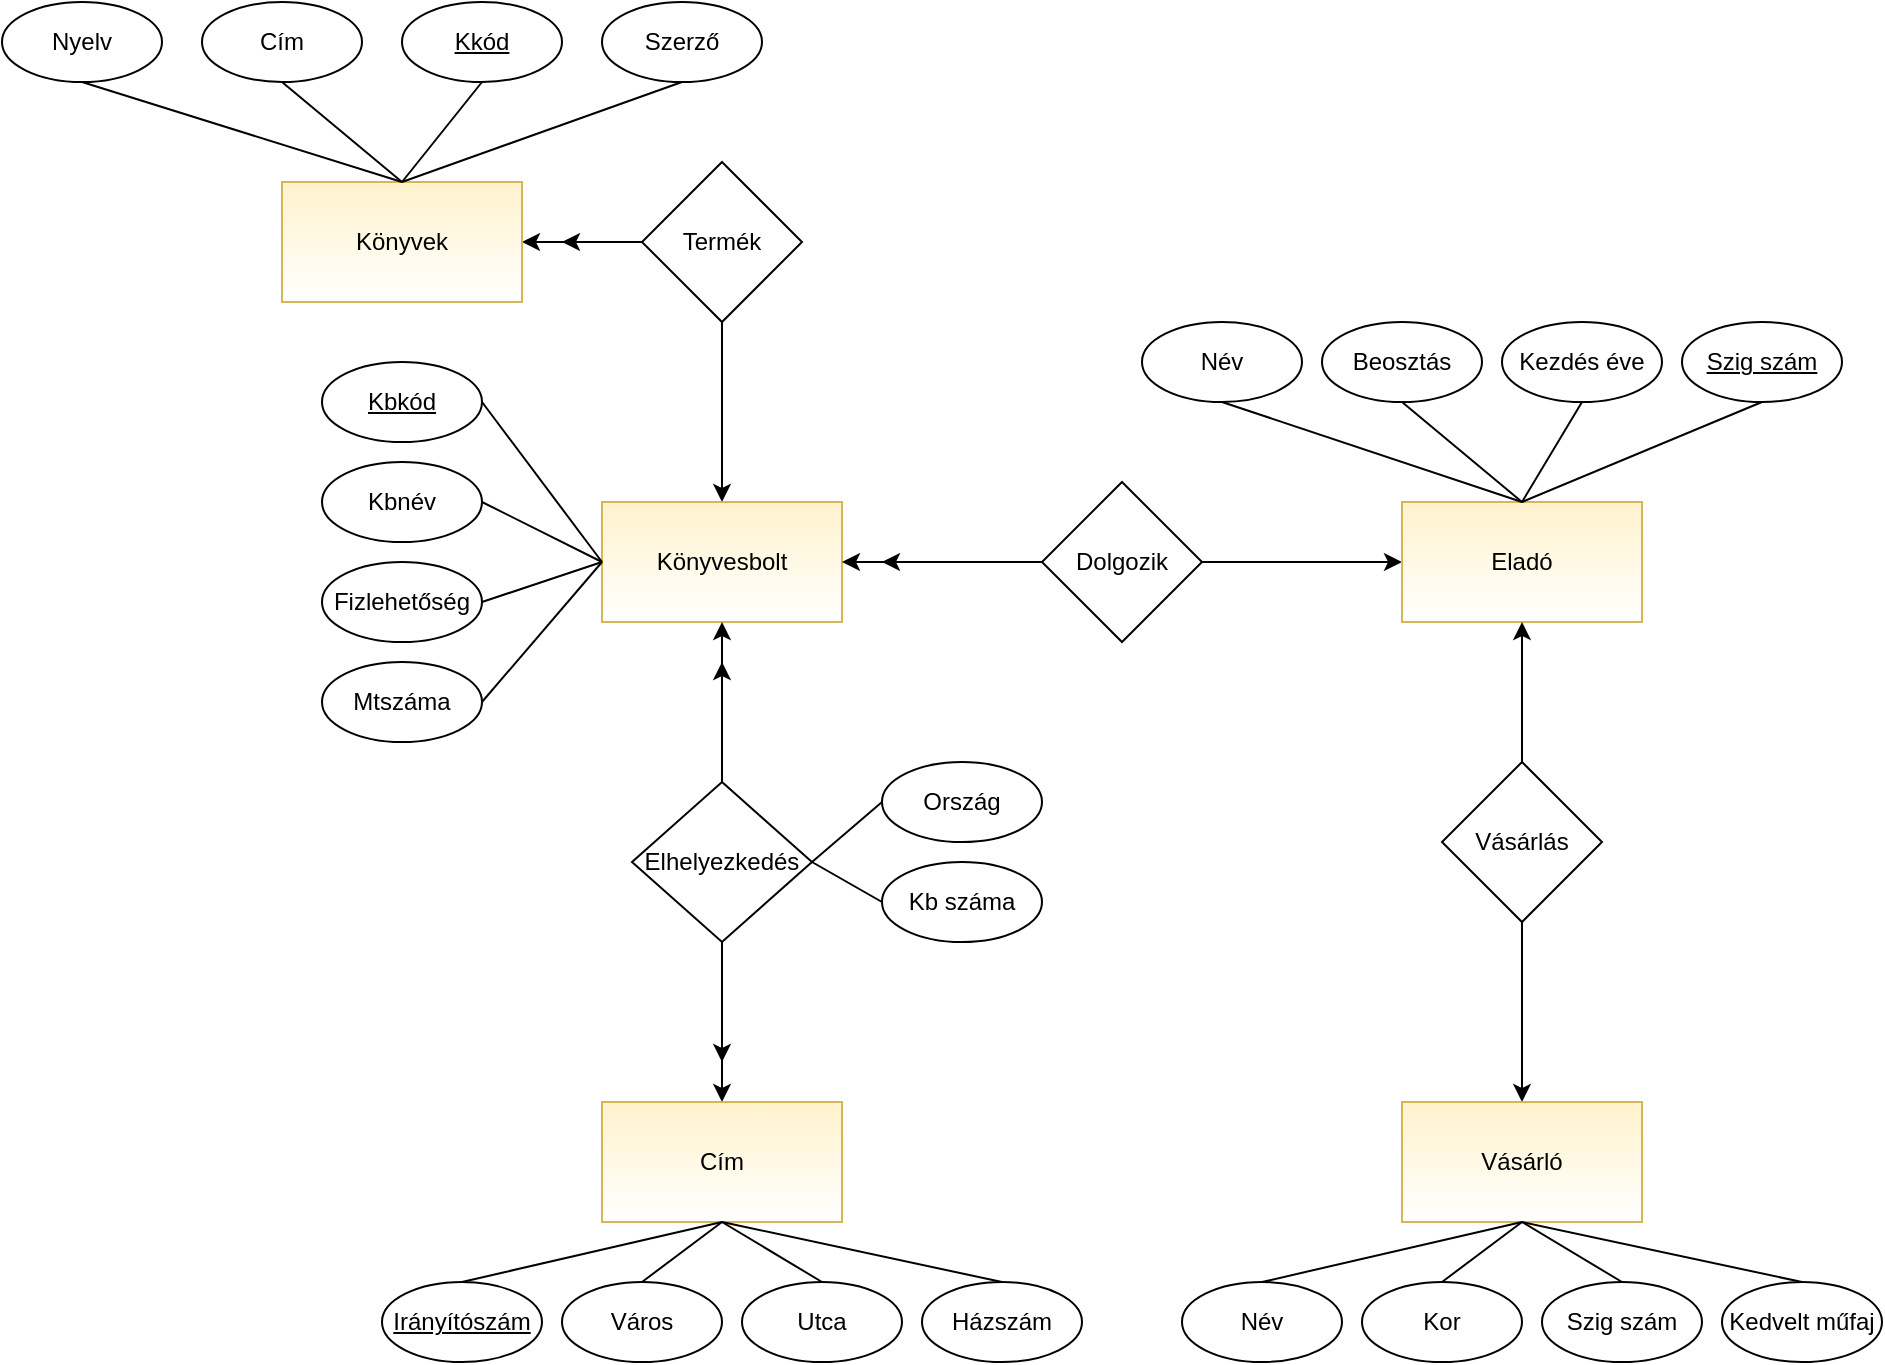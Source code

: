 <mxfile version="25.0.1">
  <diagram name="1 oldal" id="qz7UweRk5b-92wpc-X8h">
    <mxGraphModel grid="1" page="1" gridSize="10" guides="1" tooltips="1" connect="1" arrows="1" fold="1" pageScale="1" pageWidth="827" pageHeight="1169" math="0" shadow="0">
      <root>
        <mxCell id="0" />
        <mxCell id="1" parent="0" />
        <mxCell id="lvH4Qcz0tzDwEfxN7UWa-15" value="" style="edgeStyle=orthogonalEdgeStyle;rounded=0;orthogonalLoop=1;jettySize=auto;html=1;exitX=0.5;exitY=1;exitDx=0;exitDy=0;entryX=0.5;entryY=0;entryDx=0;entryDy=0;" edge="1" parent="1" source="lvH4Qcz0tzDwEfxN7UWa-14" target="lvH4Qcz0tzDwEfxN7UWa-1">
          <mxGeometry relative="1" as="geometry">
            <mxPoint x="440" y="220" as="targetPoint" />
            <Array as="points">
              <mxPoint x="410" y="210" />
              <mxPoint x="410" y="210" />
            </Array>
          </mxGeometry>
        </mxCell>
        <mxCell id="lvH4Qcz0tzDwEfxN7UWa-1" value="Könyvesbolt" style="rounded=0;whiteSpace=wrap;html=1;fillColor=#fff2cc;strokeColor=#d6b656;gradientColor=#FFFFFF;" vertex="1" parent="1">
          <mxGeometry x="350" y="250" width="120" height="60" as="geometry" />
        </mxCell>
        <mxCell id="lvH4Qcz0tzDwEfxN7UWa-5" value="" style="edgeStyle=orthogonalEdgeStyle;rounded=0;orthogonalLoop=1;jettySize=auto;html=1;" edge="1" parent="1" source="lvH4Qcz0tzDwEfxN7UWa-2" target="lvH4Qcz0tzDwEfxN7UWa-4">
          <mxGeometry relative="1" as="geometry" />
        </mxCell>
        <mxCell id="lvH4Qcz0tzDwEfxN7UWa-28" style="edgeStyle=orthogonalEdgeStyle;rounded=0;orthogonalLoop=1;jettySize=auto;html=1;" edge="1" parent="1" source="lvH4Qcz0tzDwEfxN7UWa-2" target="lvH4Qcz0tzDwEfxN7UWa-1">
          <mxGeometry relative="1" as="geometry" />
        </mxCell>
        <mxCell id="lvH4Qcz0tzDwEfxN7UWa-29" style="edgeStyle=orthogonalEdgeStyle;rounded=0;orthogonalLoop=1;jettySize=auto;html=1;" edge="1" parent="1" source="lvH4Qcz0tzDwEfxN7UWa-2">
          <mxGeometry relative="1" as="geometry">
            <mxPoint x="410" y="330" as="targetPoint" />
          </mxGeometry>
        </mxCell>
        <mxCell id="lvH4Qcz0tzDwEfxN7UWa-30" style="edgeStyle=orthogonalEdgeStyle;rounded=0;orthogonalLoop=1;jettySize=auto;html=1;" edge="1" parent="1" source="lvH4Qcz0tzDwEfxN7UWa-2">
          <mxGeometry relative="1" as="geometry">
            <mxPoint x="410" y="530.0" as="targetPoint" />
          </mxGeometry>
        </mxCell>
        <mxCell id="lvH4Qcz0tzDwEfxN7UWa-2" value="Elhelyezkedés" style="rhombus;whiteSpace=wrap;html=1;rounded=0;" vertex="1" parent="1">
          <mxGeometry x="365" y="390" width="90" height="80" as="geometry" />
        </mxCell>
        <mxCell id="lvH4Qcz0tzDwEfxN7UWa-4" value="Cím" style="whiteSpace=wrap;html=1;rounded=0;fillColor=#fff2cc;strokeColor=#d6b656;gradientColor=#FFFFFF;" vertex="1" parent="1">
          <mxGeometry x="350" y="550" width="120" height="60" as="geometry" />
        </mxCell>
        <mxCell id="lvH4Qcz0tzDwEfxN7UWa-25" style="edgeStyle=orthogonalEdgeStyle;rounded=0;orthogonalLoop=1;jettySize=auto;html=1;entryX=1;entryY=0.5;entryDx=0;entryDy=0;" edge="1" parent="1" source="lvH4Qcz0tzDwEfxN7UWa-6" target="lvH4Qcz0tzDwEfxN7UWa-1">
          <mxGeometry relative="1" as="geometry" />
        </mxCell>
        <mxCell id="lvH4Qcz0tzDwEfxN7UWa-26" style="edgeStyle=orthogonalEdgeStyle;rounded=0;orthogonalLoop=1;jettySize=auto;html=1;entryX=0;entryY=0.5;entryDx=0;entryDy=0;" edge="1" parent="1" source="lvH4Qcz0tzDwEfxN7UWa-6" target="lvH4Qcz0tzDwEfxN7UWa-8">
          <mxGeometry relative="1" as="geometry" />
        </mxCell>
        <mxCell id="lvH4Qcz0tzDwEfxN7UWa-31" style="edgeStyle=orthogonalEdgeStyle;rounded=0;orthogonalLoop=1;jettySize=auto;html=1;" edge="1" parent="1" source="lvH4Qcz0tzDwEfxN7UWa-6">
          <mxGeometry relative="1" as="geometry">
            <mxPoint x="490" y="280" as="targetPoint" />
          </mxGeometry>
        </mxCell>
        <mxCell id="lvH4Qcz0tzDwEfxN7UWa-6" value="Dolgozik" style="rhombus;whiteSpace=wrap;html=1;rounded=0;" vertex="1" parent="1">
          <mxGeometry x="570" y="240" width="80" height="80" as="geometry" />
        </mxCell>
        <mxCell id="lvH4Qcz0tzDwEfxN7UWa-8" value="Eladó" style="whiteSpace=wrap;html=1;rounded=0;fillColor=#fff2cc;strokeColor=#d6b656;gradientColor=#FFFFFF;" vertex="1" parent="1">
          <mxGeometry x="750" y="250" width="120" height="60" as="geometry" />
        </mxCell>
        <mxCell id="lvH4Qcz0tzDwEfxN7UWa-13" value="" style="edgeStyle=orthogonalEdgeStyle;rounded=0;orthogonalLoop=1;jettySize=auto;html=1;" edge="1" parent="1" source="lvH4Qcz0tzDwEfxN7UWa-10" target="lvH4Qcz0tzDwEfxN7UWa-12">
          <mxGeometry relative="1" as="geometry" />
        </mxCell>
        <mxCell id="lvH4Qcz0tzDwEfxN7UWa-27" style="edgeStyle=orthogonalEdgeStyle;rounded=0;orthogonalLoop=1;jettySize=auto;html=1;" edge="1" parent="1" source="lvH4Qcz0tzDwEfxN7UWa-10" target="lvH4Qcz0tzDwEfxN7UWa-8">
          <mxGeometry relative="1" as="geometry" />
        </mxCell>
        <mxCell id="lvH4Qcz0tzDwEfxN7UWa-10" value="Vásárlás" style="rhombus;whiteSpace=wrap;html=1;rounded=0;" vertex="1" parent="1">
          <mxGeometry x="770" y="380" width="80" height="80" as="geometry" />
        </mxCell>
        <mxCell id="lvH4Qcz0tzDwEfxN7UWa-12" value="Vásárló" style="whiteSpace=wrap;html=1;rounded=0;fillColor=#fff2cc;strokeColor=#d6b656;gradientColor=#FFFFFF;" vertex="1" parent="1">
          <mxGeometry x="750" y="550" width="120" height="60" as="geometry" />
        </mxCell>
        <mxCell id="lvH4Qcz0tzDwEfxN7UWa-17" value="" style="edgeStyle=orthogonalEdgeStyle;rounded=0;orthogonalLoop=1;jettySize=auto;html=1;" edge="1" parent="1" source="lvH4Qcz0tzDwEfxN7UWa-14" target="lvH4Qcz0tzDwEfxN7UWa-16">
          <mxGeometry relative="1" as="geometry" />
        </mxCell>
        <mxCell id="lvH4Qcz0tzDwEfxN7UWa-14" value="Termék" style="rhombus;whiteSpace=wrap;html=1;rounded=0;" vertex="1" parent="1">
          <mxGeometry x="370" y="80" width="80" height="80" as="geometry" />
        </mxCell>
        <mxCell id="lvH4Qcz0tzDwEfxN7UWa-16" value="Könyvek" style="whiteSpace=wrap;html=1;rounded=0;fillColor=#FFF2CC;strokeColor=#d6b656;gradientColor=#FFFFFF;" vertex="1" parent="1">
          <mxGeometry x="190" y="90" width="120" height="60" as="geometry" />
        </mxCell>
        <mxCell id="lvH4Qcz0tzDwEfxN7UWa-18" value="" style="endArrow=none;html=1;rounded=0;exitX=0.5;exitY=1;exitDx=0;exitDy=0;entryX=0.5;entryY=0;entryDx=0;entryDy=0;" edge="1" parent="1" source="lvH4Qcz0tzDwEfxN7UWa-20" target="lvH4Qcz0tzDwEfxN7UWa-16">
          <mxGeometry width="50" height="50" relative="1" as="geometry">
            <mxPoint x="120" y="140" as="sourcePoint" />
            <mxPoint x="180" y="140" as="targetPoint" />
          </mxGeometry>
        </mxCell>
        <mxCell id="lvH4Qcz0tzDwEfxN7UWa-19" value="" style="endArrow=none;html=1;rounded=0;exitX=0.5;exitY=1;exitDx=0;exitDy=0;entryX=0.5;entryY=0;entryDx=0;entryDy=0;" edge="1" parent="1" source="lvH4Qcz0tzDwEfxN7UWa-21" target="lvH4Qcz0tzDwEfxN7UWa-16">
          <mxGeometry width="50" height="50" relative="1" as="geometry">
            <mxPoint x="120" y="200" as="sourcePoint" />
            <mxPoint x="250" y="110" as="targetPoint" />
          </mxGeometry>
        </mxCell>
        <mxCell id="lvH4Qcz0tzDwEfxN7UWa-20" value="&lt;u&gt;Kkód&lt;/u&gt;" style="ellipse;whiteSpace=wrap;html=1;" vertex="1" parent="1">
          <mxGeometry x="250" width="80" height="40" as="geometry" />
        </mxCell>
        <mxCell id="lvH4Qcz0tzDwEfxN7UWa-21" value="Cím" style="ellipse;whiteSpace=wrap;html=1;" vertex="1" parent="1">
          <mxGeometry x="150" width="80" height="40" as="geometry" />
        </mxCell>
        <mxCell id="lvH4Qcz0tzDwEfxN7UWa-22" value="Szerző" style="ellipse;whiteSpace=wrap;html=1;" vertex="1" parent="1">
          <mxGeometry x="350" width="80" height="40" as="geometry" />
        </mxCell>
        <mxCell id="lvH4Qcz0tzDwEfxN7UWa-23" value="" style="endArrow=none;html=1;rounded=0;exitX=0.5;exitY=1;exitDx=0;exitDy=0;entryX=0.5;entryY=0;entryDx=0;entryDy=0;" edge="1" parent="1" source="lvH4Qcz0tzDwEfxN7UWa-22" target="lvH4Qcz0tzDwEfxN7UWa-16">
          <mxGeometry width="50" height="50" relative="1" as="geometry">
            <mxPoint x="120" y="117.5" as="sourcePoint" />
            <mxPoint x="190" y="140" as="targetPoint" />
          </mxGeometry>
        </mxCell>
        <mxCell id="lvH4Qcz0tzDwEfxN7UWa-24" value="" style="endArrow=classic;html=1;rounded=0;exitX=0;exitY=0.5;exitDx=0;exitDy=0;" edge="1" parent="1" source="lvH4Qcz0tzDwEfxN7UWa-14">
          <mxGeometry width="50" height="50" relative="1" as="geometry">
            <mxPoint x="320" y="170" as="sourcePoint" />
            <mxPoint x="330" y="120" as="targetPoint" />
          </mxGeometry>
        </mxCell>
        <mxCell id="lvH4Qcz0tzDwEfxN7UWa-33" value="" style="endArrow=none;html=1;rounded=0;exitX=0.5;exitY=1;exitDx=0;exitDy=0;entryX=0.5;entryY=0;entryDx=0;entryDy=0;" edge="1" parent="1" source="lvH4Qcz0tzDwEfxN7UWa-34" target="lvH4Qcz0tzDwEfxN7UWa-16">
          <mxGeometry width="50" height="50" relative="1" as="geometry">
            <mxPoint x="150" y="230" as="sourcePoint" />
            <mxPoint x="189" y="140" as="targetPoint" />
          </mxGeometry>
        </mxCell>
        <mxCell id="lvH4Qcz0tzDwEfxN7UWa-34" value="Nyelv" style="ellipse;whiteSpace=wrap;html=1;" vertex="1" parent="1">
          <mxGeometry x="50" width="80" height="40" as="geometry" />
        </mxCell>
        <mxCell id="lvH4Qcz0tzDwEfxN7UWa-35" value="" style="endArrow=none;html=1;rounded=0;entryX=0.5;entryY=1;entryDx=0;entryDy=0;exitX=0.5;exitY=0;exitDx=0;exitDy=0;" edge="1" parent="1" source="lvH4Qcz0tzDwEfxN7UWa-37" target="lvH4Qcz0tzDwEfxN7UWa-4">
          <mxGeometry width="50" height="50" relative="1" as="geometry">
            <mxPoint x="350" y="680" as="sourcePoint" />
            <mxPoint x="400" y="630" as="targetPoint" />
          </mxGeometry>
        </mxCell>
        <mxCell id="lvH4Qcz0tzDwEfxN7UWa-37" value="&lt;u&gt;Irányítószám&lt;/u&gt;" style="ellipse;whiteSpace=wrap;html=1;" vertex="1" parent="1">
          <mxGeometry x="240" y="640" width="80" height="40" as="geometry" />
        </mxCell>
        <mxCell id="lvH4Qcz0tzDwEfxN7UWa-38" value="Kezdés éve" style="ellipse;whiteSpace=wrap;html=1;" vertex="1" parent="1">
          <mxGeometry x="800" y="160" width="80" height="40" as="geometry" />
        </mxCell>
        <mxCell id="lvH4Qcz0tzDwEfxN7UWa-39" value="Név" style="ellipse;whiteSpace=wrap;html=1;" vertex="1" parent="1">
          <mxGeometry x="620" y="160" width="80" height="40" as="geometry" />
        </mxCell>
        <mxCell id="lvH4Qcz0tzDwEfxN7UWa-40" value="Beosztás" style="ellipse;whiteSpace=wrap;html=1;" vertex="1" parent="1">
          <mxGeometry x="710" y="160" width="80" height="40" as="geometry" />
        </mxCell>
        <mxCell id="lvH4Qcz0tzDwEfxN7UWa-41" value="Mtszáma" style="ellipse;whiteSpace=wrap;html=1;" vertex="1" parent="1">
          <mxGeometry x="210" y="330" width="80" height="40" as="geometry" />
        </mxCell>
        <mxCell id="lvH4Qcz0tzDwEfxN7UWa-42" value="Fizlehetőség" style="ellipse;whiteSpace=wrap;html=1;" vertex="1" parent="1">
          <mxGeometry x="210" y="280" width="80" height="40" as="geometry" />
        </mxCell>
        <mxCell id="lvH4Qcz0tzDwEfxN7UWa-43" value="Kbnév" style="ellipse;whiteSpace=wrap;html=1;" vertex="1" parent="1">
          <mxGeometry x="210" y="230" width="80" height="40" as="geometry" />
        </mxCell>
        <mxCell id="lvH4Qcz0tzDwEfxN7UWa-44" value="&lt;u&gt;Kbkód&lt;/u&gt;" style="ellipse;whiteSpace=wrap;html=1;" vertex="1" parent="1">
          <mxGeometry x="210" y="180" width="80" height="40" as="geometry" />
        </mxCell>
        <mxCell id="lvH4Qcz0tzDwEfxN7UWa-45" value="Utca" style="ellipse;whiteSpace=wrap;html=1;" vertex="1" parent="1">
          <mxGeometry x="420" y="640" width="80" height="40" as="geometry" />
        </mxCell>
        <mxCell id="lvH4Qcz0tzDwEfxN7UWa-46" value="Házszám" style="ellipse;whiteSpace=wrap;html=1;" vertex="1" parent="1">
          <mxGeometry x="510" y="640" width="80" height="40" as="geometry" />
        </mxCell>
        <mxCell id="lvH4Qcz0tzDwEfxN7UWa-47" value="Város" style="ellipse;whiteSpace=wrap;html=1;" vertex="1" parent="1">
          <mxGeometry x="330" y="640" width="80" height="40" as="geometry" />
        </mxCell>
        <mxCell id="lvH4Qcz0tzDwEfxN7UWa-48" value="" style="endArrow=none;html=1;rounded=0;exitX=0.5;exitY=0;exitDx=0;exitDy=0;" edge="1" parent="1" source="lvH4Qcz0tzDwEfxN7UWa-47">
          <mxGeometry width="50" height="50" relative="1" as="geometry">
            <mxPoint x="360" y="670" as="sourcePoint" />
            <mxPoint x="410" y="610" as="targetPoint" />
          </mxGeometry>
        </mxCell>
        <mxCell id="lvH4Qcz0tzDwEfxN7UWa-49" value="" style="endArrow=none;html=1;rounded=0;entryX=0.5;entryY=1;entryDx=0;entryDy=0;exitX=0.5;exitY=0;exitDx=0;exitDy=0;" edge="1" parent="1" source="lvH4Qcz0tzDwEfxN7UWa-46" target="lvH4Qcz0tzDwEfxN7UWa-4">
          <mxGeometry width="50" height="50" relative="1" as="geometry">
            <mxPoint x="440" y="670" as="sourcePoint" />
            <mxPoint x="490" y="620" as="targetPoint" />
          </mxGeometry>
        </mxCell>
        <mxCell id="lvH4Qcz0tzDwEfxN7UWa-50" value="" style="endArrow=none;html=1;rounded=0;entryX=0.5;entryY=1;entryDx=0;entryDy=0;exitX=0.5;exitY=0;exitDx=0;exitDy=0;" edge="1" parent="1" source="lvH4Qcz0tzDwEfxN7UWa-45" target="lvH4Qcz0tzDwEfxN7UWa-4">
          <mxGeometry width="50" height="50" relative="1" as="geometry">
            <mxPoint x="370" y="670" as="sourcePoint" />
            <mxPoint x="420" y="620" as="targetPoint" />
          </mxGeometry>
        </mxCell>
        <mxCell id="lvH4Qcz0tzDwEfxN7UWa-51" value="" style="endArrow=none;html=1;rounded=0;entryX=0;entryY=0.5;entryDx=0;entryDy=0;exitX=1;exitY=0.5;exitDx=0;exitDy=0;" edge="1" parent="1" source="lvH4Qcz0tzDwEfxN7UWa-44" target="lvH4Qcz0tzDwEfxN7UWa-1">
          <mxGeometry width="50" height="50" relative="1" as="geometry">
            <mxPoint x="290" y="270" as="sourcePoint" />
            <mxPoint x="340" y="220" as="targetPoint" />
          </mxGeometry>
        </mxCell>
        <mxCell id="lvH4Qcz0tzDwEfxN7UWa-52" value="" style="endArrow=none;html=1;rounded=0;exitX=0.5;exitY=1;exitDx=0;exitDy=0;entryX=0.5;entryY=0;entryDx=0;entryDy=0;" edge="1" parent="1" source="lvH4Qcz0tzDwEfxN7UWa-39" target="lvH4Qcz0tzDwEfxN7UWa-8">
          <mxGeometry width="50" height="50" relative="1" as="geometry">
            <mxPoint x="690" y="250" as="sourcePoint" />
            <mxPoint x="740" y="200" as="targetPoint" />
          </mxGeometry>
        </mxCell>
        <mxCell id="lvH4Qcz0tzDwEfxN7UWa-53" value="" style="endArrow=none;html=1;rounded=0;entryX=0;entryY=0.5;entryDx=0;entryDy=0;exitX=1;exitY=0.5;exitDx=0;exitDy=0;" edge="1" parent="1" source="lvH4Qcz0tzDwEfxN7UWa-41" target="lvH4Qcz0tzDwEfxN7UWa-1">
          <mxGeometry width="50" height="50" relative="1" as="geometry">
            <mxPoint x="310" y="370" as="sourcePoint" />
            <mxPoint x="360" y="320" as="targetPoint" />
          </mxGeometry>
        </mxCell>
        <mxCell id="lvH4Qcz0tzDwEfxN7UWa-54" value="" style="endArrow=none;html=1;rounded=0;entryX=0;entryY=0.5;entryDx=0;entryDy=0;exitX=1;exitY=0.5;exitDx=0;exitDy=0;" edge="1" parent="1" source="lvH4Qcz0tzDwEfxN7UWa-42" target="lvH4Qcz0tzDwEfxN7UWa-1">
          <mxGeometry width="50" height="50" relative="1" as="geometry">
            <mxPoint x="280" y="330" as="sourcePoint" />
            <mxPoint x="330" y="280" as="targetPoint" />
          </mxGeometry>
        </mxCell>
        <mxCell id="lvH4Qcz0tzDwEfxN7UWa-55" value="" style="endArrow=none;html=1;rounded=0;entryX=1;entryY=0.5;entryDx=0;entryDy=0;exitX=0;exitY=0.5;exitDx=0;exitDy=0;" edge="1" parent="1" source="lvH4Qcz0tzDwEfxN7UWa-1" target="lvH4Qcz0tzDwEfxN7UWa-43">
          <mxGeometry width="50" height="50" relative="1" as="geometry">
            <mxPoint x="280" y="300" as="sourcePoint" />
            <mxPoint x="330" y="250" as="targetPoint" />
          </mxGeometry>
        </mxCell>
        <mxCell id="lvH4Qcz0tzDwEfxN7UWa-56" value="&lt;u&gt;Szig szám&lt;/u&gt;" style="ellipse;whiteSpace=wrap;html=1;" vertex="1" parent="1">
          <mxGeometry x="890" y="160" width="80" height="40" as="geometry" />
        </mxCell>
        <mxCell id="lvH4Qcz0tzDwEfxN7UWa-57" value="Kedvelt műfaj" style="ellipse;whiteSpace=wrap;html=1;" vertex="1" parent="1">
          <mxGeometry x="910" y="640" width="80" height="40" as="geometry" />
        </mxCell>
        <mxCell id="lvH4Qcz0tzDwEfxN7UWa-58" value="Ország" style="ellipse;whiteSpace=wrap;html=1;" vertex="1" parent="1">
          <mxGeometry x="490" y="380" width="80" height="40" as="geometry" />
        </mxCell>
        <mxCell id="lvH4Qcz0tzDwEfxN7UWa-59" value="Szig szám" style="ellipse;whiteSpace=wrap;html=1;" vertex="1" parent="1">
          <mxGeometry x="820" y="640" width="80" height="40" as="geometry" />
        </mxCell>
        <mxCell id="lvH4Qcz0tzDwEfxN7UWa-60" value="Kor" style="ellipse;whiteSpace=wrap;html=1;" vertex="1" parent="1">
          <mxGeometry x="730" y="640" width="80" height="40" as="geometry" />
        </mxCell>
        <mxCell id="lvH4Qcz0tzDwEfxN7UWa-61" value="Név" style="ellipse;whiteSpace=wrap;html=1;" vertex="1" parent="1">
          <mxGeometry x="640" y="640" width="80" height="40" as="geometry" />
        </mxCell>
        <mxCell id="lvH4Qcz0tzDwEfxN7UWa-62" value="" style="endArrow=none;html=1;rounded=0;entryX=0.5;entryY=1;entryDx=0;entryDy=0;exitX=0.5;exitY=0;exitDx=0;exitDy=0;" edge="1" parent="1" source="lvH4Qcz0tzDwEfxN7UWa-61" target="lvH4Qcz0tzDwEfxN7UWa-12">
          <mxGeometry width="50" height="50" relative="1" as="geometry">
            <mxPoint x="680" y="635" as="sourcePoint" />
            <mxPoint x="730" y="585" as="targetPoint" />
          </mxGeometry>
        </mxCell>
        <mxCell id="lvH4Qcz0tzDwEfxN7UWa-63" value="" style="endArrow=none;html=1;rounded=0;entryX=0.5;entryY=1;entryDx=0;entryDy=0;exitX=0.5;exitY=0;exitDx=0;exitDy=0;" edge="1" parent="1" source="lvH4Qcz0tzDwEfxN7UWa-8" target="lvH4Qcz0tzDwEfxN7UWa-56">
          <mxGeometry width="50" height="50" relative="1" as="geometry">
            <mxPoint x="840" y="260" as="sourcePoint" />
            <mxPoint x="890" y="210" as="targetPoint" />
          </mxGeometry>
        </mxCell>
        <mxCell id="lvH4Qcz0tzDwEfxN7UWa-64" value="" style="endArrow=none;html=1;rounded=0;" edge="1" parent="1">
          <mxGeometry width="50" height="50" relative="1" as="geometry">
            <mxPoint x="760" y="260" as="sourcePoint" />
            <mxPoint x="760" y="260" as="targetPoint" />
          </mxGeometry>
        </mxCell>
        <mxCell id="lvH4Qcz0tzDwEfxN7UWa-65" value="" style="endArrow=none;html=1;rounded=0;entryX=0.5;entryY=1;entryDx=0;entryDy=0;" edge="1" parent="1" target="lvH4Qcz0tzDwEfxN7UWa-38">
          <mxGeometry width="50" height="50" relative="1" as="geometry">
            <mxPoint x="810" y="250" as="sourcePoint" />
            <mxPoint x="850" y="200" as="targetPoint" />
          </mxGeometry>
        </mxCell>
        <mxCell id="lvH4Qcz0tzDwEfxN7UWa-66" value="" style="endArrow=none;html=1;rounded=0;entryX=0.5;entryY=1;entryDx=0;entryDy=0;exitX=0.5;exitY=0;exitDx=0;exitDy=0;" edge="1" parent="1" source="lvH4Qcz0tzDwEfxN7UWa-8" target="lvH4Qcz0tzDwEfxN7UWa-40">
          <mxGeometry width="50" height="50" relative="1" as="geometry">
            <mxPoint x="760" y="250" as="sourcePoint" />
            <mxPoint x="810" y="200" as="targetPoint" />
          </mxGeometry>
        </mxCell>
        <mxCell id="lvH4Qcz0tzDwEfxN7UWa-67" value="" style="endArrow=none;html=1;rounded=0;entryX=0.5;entryY=1;entryDx=0;entryDy=0;exitX=0.5;exitY=0;exitDx=0;exitDy=0;" edge="1" parent="1" source="lvH4Qcz0tzDwEfxN7UWa-57" target="lvH4Qcz0tzDwEfxN7UWa-12">
          <mxGeometry width="50" height="50" relative="1" as="geometry">
            <mxPoint x="570" y="570" as="sourcePoint" />
            <mxPoint x="620" y="520" as="targetPoint" />
          </mxGeometry>
        </mxCell>
        <mxCell id="lvH4Qcz0tzDwEfxN7UWa-68" value="" style="endArrow=none;html=1;rounded=0;entryX=0.5;entryY=1;entryDx=0;entryDy=0;exitX=0.5;exitY=0;exitDx=0;exitDy=0;" edge="1" parent="1" source="lvH4Qcz0tzDwEfxN7UWa-59" target="lvH4Qcz0tzDwEfxN7UWa-12">
          <mxGeometry width="50" height="50" relative="1" as="geometry">
            <mxPoint x="570" y="570" as="sourcePoint" />
            <mxPoint x="620" y="520" as="targetPoint" />
          </mxGeometry>
        </mxCell>
        <mxCell id="lvH4Qcz0tzDwEfxN7UWa-69" value="" style="endArrow=none;html=1;rounded=0;entryX=0.5;entryY=1;entryDx=0;entryDy=0;exitX=0.5;exitY=0;exitDx=0;exitDy=0;" edge="1" parent="1" source="lvH4Qcz0tzDwEfxN7UWa-60" target="lvH4Qcz0tzDwEfxN7UWa-12">
          <mxGeometry width="50" height="50" relative="1" as="geometry">
            <mxPoint x="777" y="660" as="sourcePoint" />
            <mxPoint x="827" y="610" as="targetPoint" />
          </mxGeometry>
        </mxCell>
        <mxCell id="lvH4Qcz0tzDwEfxN7UWa-72" value="" style="endArrow=none;html=1;rounded=0;exitX=1;exitY=0.5;exitDx=0;exitDy=0;entryX=0;entryY=0.5;entryDx=0;entryDy=0;" edge="1" parent="1" source="lvH4Qcz0tzDwEfxN7UWa-2" target="lvH4Qcz0tzDwEfxN7UWa-74">
          <mxGeometry width="50" height="50" relative="1" as="geometry">
            <mxPoint x="590" y="470" as="sourcePoint" />
            <mxPoint x="530" y="420" as="targetPoint" />
          </mxGeometry>
        </mxCell>
        <mxCell id="lvH4Qcz0tzDwEfxN7UWa-73" value="" style="endArrow=none;html=1;rounded=0;exitX=1;exitY=0.5;exitDx=0;exitDy=0;entryX=0;entryY=0.5;entryDx=0;entryDy=0;" edge="1" parent="1" source="lvH4Qcz0tzDwEfxN7UWa-2" target="lvH4Qcz0tzDwEfxN7UWa-58">
          <mxGeometry width="50" height="50" relative="1" as="geometry">
            <mxPoint x="490" y="420" as="sourcePoint" />
            <mxPoint x="540" y="370" as="targetPoint" />
          </mxGeometry>
        </mxCell>
        <mxCell id="lvH4Qcz0tzDwEfxN7UWa-74" value="Kb száma" style="ellipse;whiteSpace=wrap;html=1;" vertex="1" parent="1">
          <mxGeometry x="490" y="430" width="80" height="40" as="geometry" />
        </mxCell>
      </root>
    </mxGraphModel>
  </diagram>
</mxfile>
